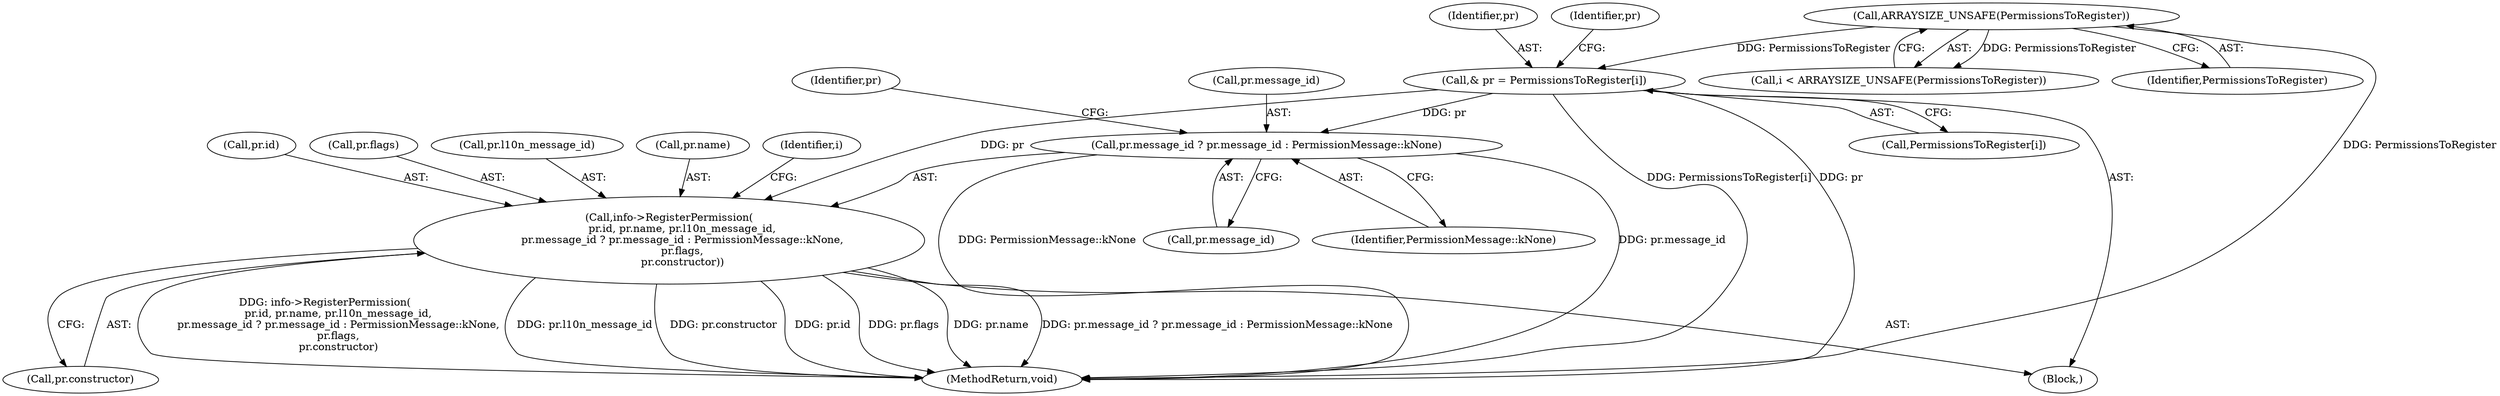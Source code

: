 digraph "0_Chrome_0f05aa7e29cf814a204830c82ba2619f9c636894_0@array" {
"1000195" [label="(Call,& pr = PermissionsToRegister[i])"];
"1000189" [label="(Call,ARRAYSIZE_UNSAFE(PermissionsToRegister))"];
"1000200" [label="(Call,info->RegisterPermission(\n        pr.id, pr.name, pr.l10n_message_id,\n        pr.message_id ? pr.message_id : PermissionMessage::kNone,\n        pr.flags,\n        pr.constructor))"];
"1000210" [label="(Call,pr.message_id ? pr.message_id : PermissionMessage::kNone)"];
"1000214" [label="(Call,pr.message_id)"];
"1000195" [label="(Call,& pr = PermissionsToRegister[i])"];
"1000204" [label="(Call,pr.name)"];
"1000219" [label="(Identifier,pr)"];
"1000196" [label="(Identifier,pr)"];
"1000211" [label="(Call,pr.message_id)"];
"1000192" [label="(Identifier,i)"];
"1000201" [label="(Call,pr.id)"];
"1000197" [label="(Call,PermissionsToRegister[i])"];
"1000210" [label="(Call,pr.message_id ? pr.message_id : PermissionMessage::kNone)"];
"1000189" [label="(Call,ARRAYSIZE_UNSAFE(PermissionsToRegister))"];
"1000193" [label="(Block,)"];
"1000221" [label="(Call,pr.constructor)"];
"1000202" [label="(Identifier,pr)"];
"1000230" [label="(MethodReturn,void)"];
"1000217" [label="(Identifier,PermissionMessage::kNone)"];
"1000187" [label="(Call,i < ARRAYSIZE_UNSAFE(PermissionsToRegister))"];
"1000218" [label="(Call,pr.flags)"];
"1000190" [label="(Identifier,PermissionsToRegister)"];
"1000207" [label="(Call,pr.l10n_message_id)"];
"1000200" [label="(Call,info->RegisterPermission(\n        pr.id, pr.name, pr.l10n_message_id,\n        pr.message_id ? pr.message_id : PermissionMessage::kNone,\n        pr.flags,\n        pr.constructor))"];
"1000195" -> "1000193"  [label="AST: "];
"1000195" -> "1000197"  [label="CFG: "];
"1000196" -> "1000195"  [label="AST: "];
"1000197" -> "1000195"  [label="AST: "];
"1000202" -> "1000195"  [label="CFG: "];
"1000195" -> "1000230"  [label="DDG: PermissionsToRegister[i]"];
"1000195" -> "1000230"  [label="DDG: pr"];
"1000189" -> "1000195"  [label="DDG: PermissionsToRegister"];
"1000195" -> "1000200"  [label="DDG: pr"];
"1000195" -> "1000210"  [label="DDG: pr"];
"1000189" -> "1000187"  [label="AST: "];
"1000189" -> "1000190"  [label="CFG: "];
"1000190" -> "1000189"  [label="AST: "];
"1000187" -> "1000189"  [label="CFG: "];
"1000189" -> "1000230"  [label="DDG: PermissionsToRegister"];
"1000189" -> "1000187"  [label="DDG: PermissionsToRegister"];
"1000200" -> "1000193"  [label="AST: "];
"1000200" -> "1000221"  [label="CFG: "];
"1000201" -> "1000200"  [label="AST: "];
"1000204" -> "1000200"  [label="AST: "];
"1000207" -> "1000200"  [label="AST: "];
"1000210" -> "1000200"  [label="AST: "];
"1000218" -> "1000200"  [label="AST: "];
"1000221" -> "1000200"  [label="AST: "];
"1000192" -> "1000200"  [label="CFG: "];
"1000200" -> "1000230"  [label="DDG: pr.message_id ? pr.message_id : PermissionMessage::kNone"];
"1000200" -> "1000230"  [label="DDG: info->RegisterPermission(\n        pr.id, pr.name, pr.l10n_message_id,\n        pr.message_id ? pr.message_id : PermissionMessage::kNone,\n        pr.flags,\n        pr.constructor)"];
"1000200" -> "1000230"  [label="DDG: pr.l10n_message_id"];
"1000200" -> "1000230"  [label="DDG: pr.constructor"];
"1000200" -> "1000230"  [label="DDG: pr.id"];
"1000200" -> "1000230"  [label="DDG: pr.flags"];
"1000200" -> "1000230"  [label="DDG: pr.name"];
"1000210" -> "1000214"  [label="CFG: "];
"1000210" -> "1000217"  [label="CFG: "];
"1000211" -> "1000210"  [label="AST: "];
"1000214" -> "1000210"  [label="AST: "];
"1000217" -> "1000210"  [label="AST: "];
"1000219" -> "1000210"  [label="CFG: "];
"1000210" -> "1000230"  [label="DDG: PermissionMessage::kNone"];
"1000210" -> "1000230"  [label="DDG: pr.message_id"];
}

